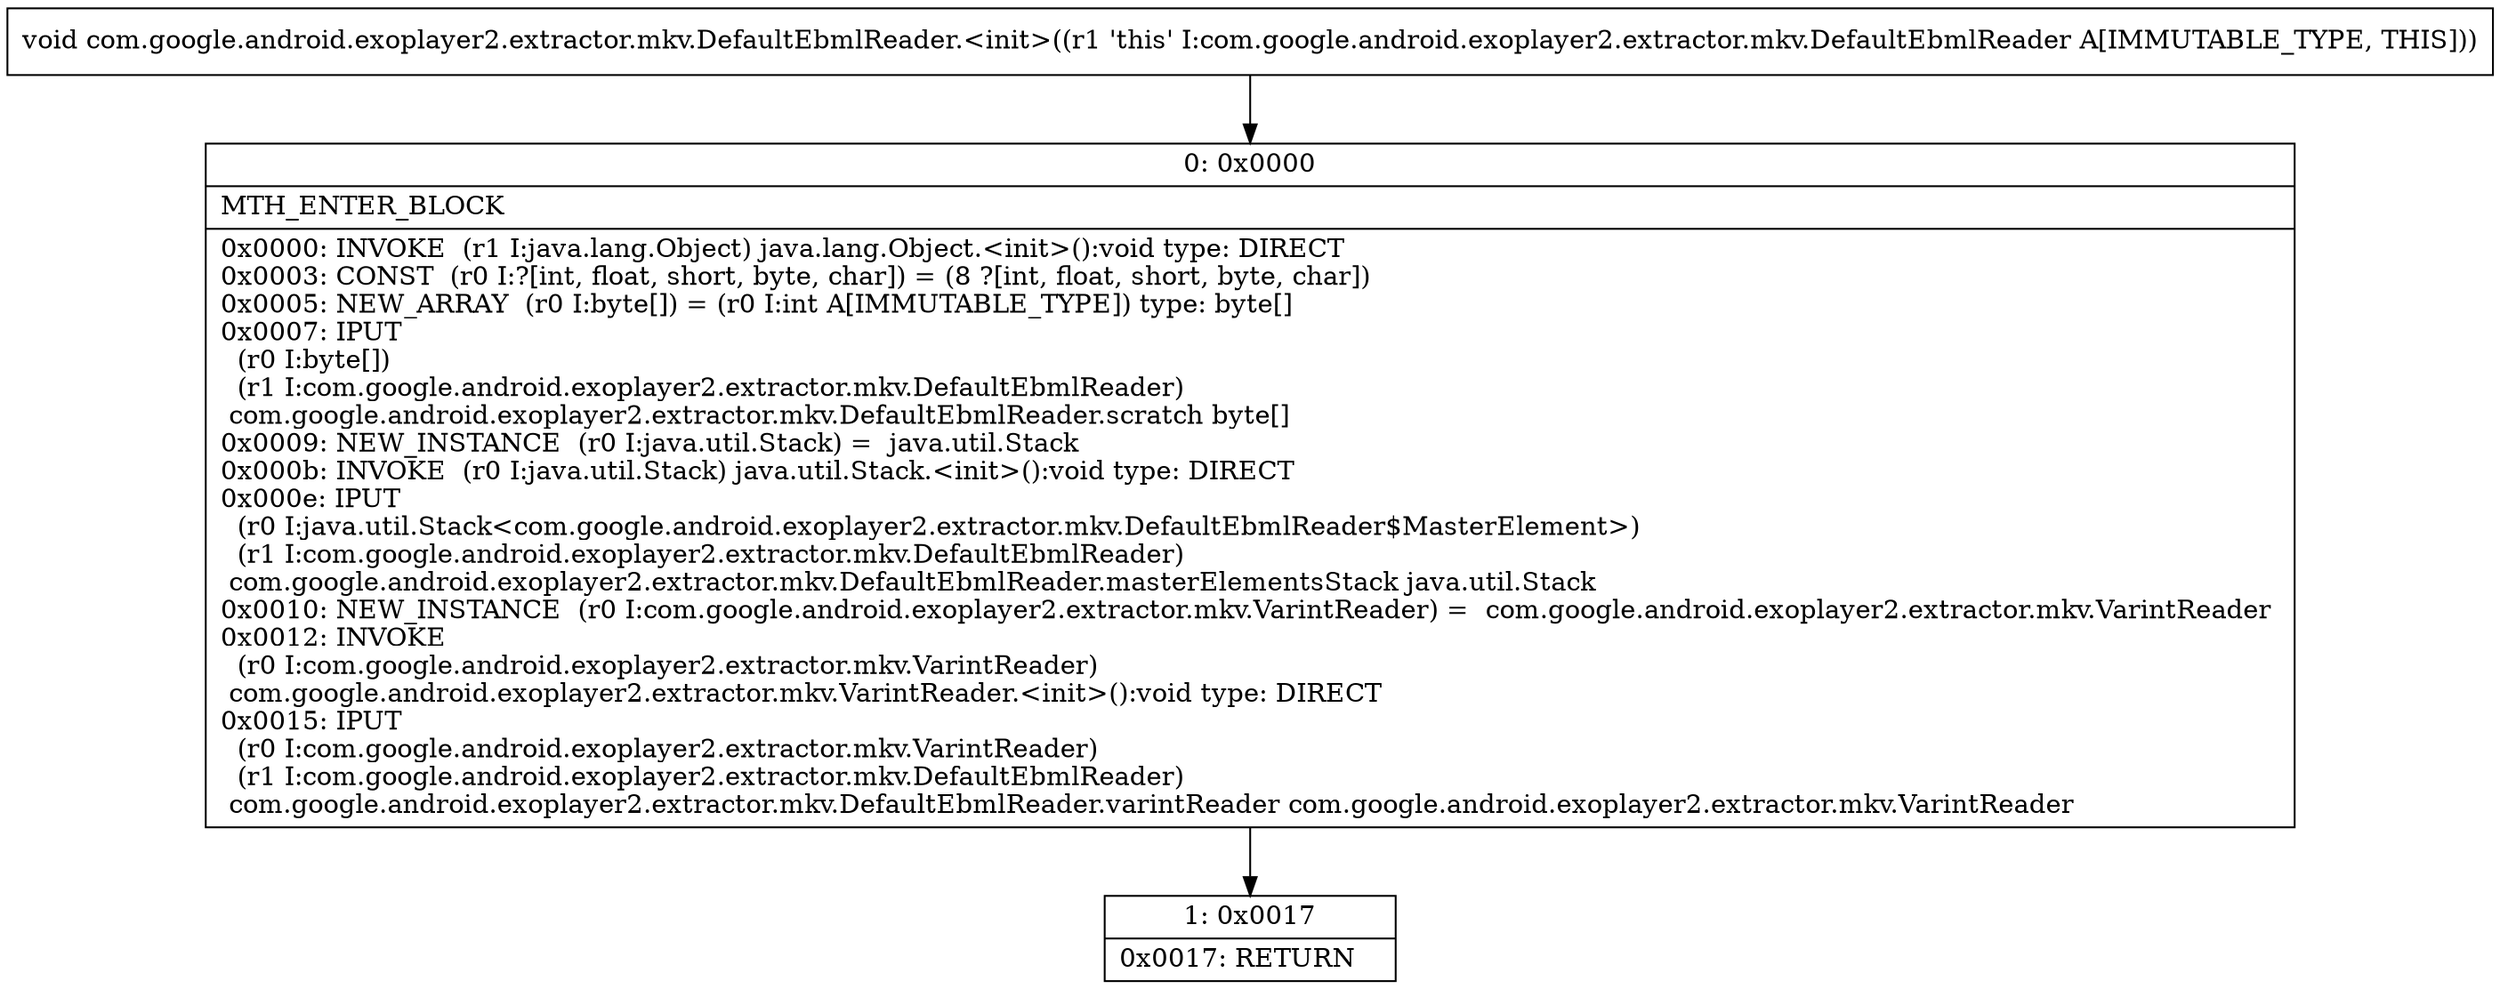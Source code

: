 digraph "CFG forcom.google.android.exoplayer2.extractor.mkv.DefaultEbmlReader.\<init\>()V" {
Node_0 [shape=record,label="{0\:\ 0x0000|MTH_ENTER_BLOCK\l|0x0000: INVOKE  (r1 I:java.lang.Object) java.lang.Object.\<init\>():void type: DIRECT \l0x0003: CONST  (r0 I:?[int, float, short, byte, char]) = (8 ?[int, float, short, byte, char]) \l0x0005: NEW_ARRAY  (r0 I:byte[]) = (r0 I:int A[IMMUTABLE_TYPE]) type: byte[] \l0x0007: IPUT  \l  (r0 I:byte[])\l  (r1 I:com.google.android.exoplayer2.extractor.mkv.DefaultEbmlReader)\l com.google.android.exoplayer2.extractor.mkv.DefaultEbmlReader.scratch byte[] \l0x0009: NEW_INSTANCE  (r0 I:java.util.Stack) =  java.util.Stack \l0x000b: INVOKE  (r0 I:java.util.Stack) java.util.Stack.\<init\>():void type: DIRECT \l0x000e: IPUT  \l  (r0 I:java.util.Stack\<com.google.android.exoplayer2.extractor.mkv.DefaultEbmlReader$MasterElement\>)\l  (r1 I:com.google.android.exoplayer2.extractor.mkv.DefaultEbmlReader)\l com.google.android.exoplayer2.extractor.mkv.DefaultEbmlReader.masterElementsStack java.util.Stack \l0x0010: NEW_INSTANCE  (r0 I:com.google.android.exoplayer2.extractor.mkv.VarintReader) =  com.google.android.exoplayer2.extractor.mkv.VarintReader \l0x0012: INVOKE  \l  (r0 I:com.google.android.exoplayer2.extractor.mkv.VarintReader)\l com.google.android.exoplayer2.extractor.mkv.VarintReader.\<init\>():void type: DIRECT \l0x0015: IPUT  \l  (r0 I:com.google.android.exoplayer2.extractor.mkv.VarintReader)\l  (r1 I:com.google.android.exoplayer2.extractor.mkv.DefaultEbmlReader)\l com.google.android.exoplayer2.extractor.mkv.DefaultEbmlReader.varintReader com.google.android.exoplayer2.extractor.mkv.VarintReader \l}"];
Node_1 [shape=record,label="{1\:\ 0x0017|0x0017: RETURN   \l}"];
MethodNode[shape=record,label="{void com.google.android.exoplayer2.extractor.mkv.DefaultEbmlReader.\<init\>((r1 'this' I:com.google.android.exoplayer2.extractor.mkv.DefaultEbmlReader A[IMMUTABLE_TYPE, THIS])) }"];
MethodNode -> Node_0;
Node_0 -> Node_1;
}

